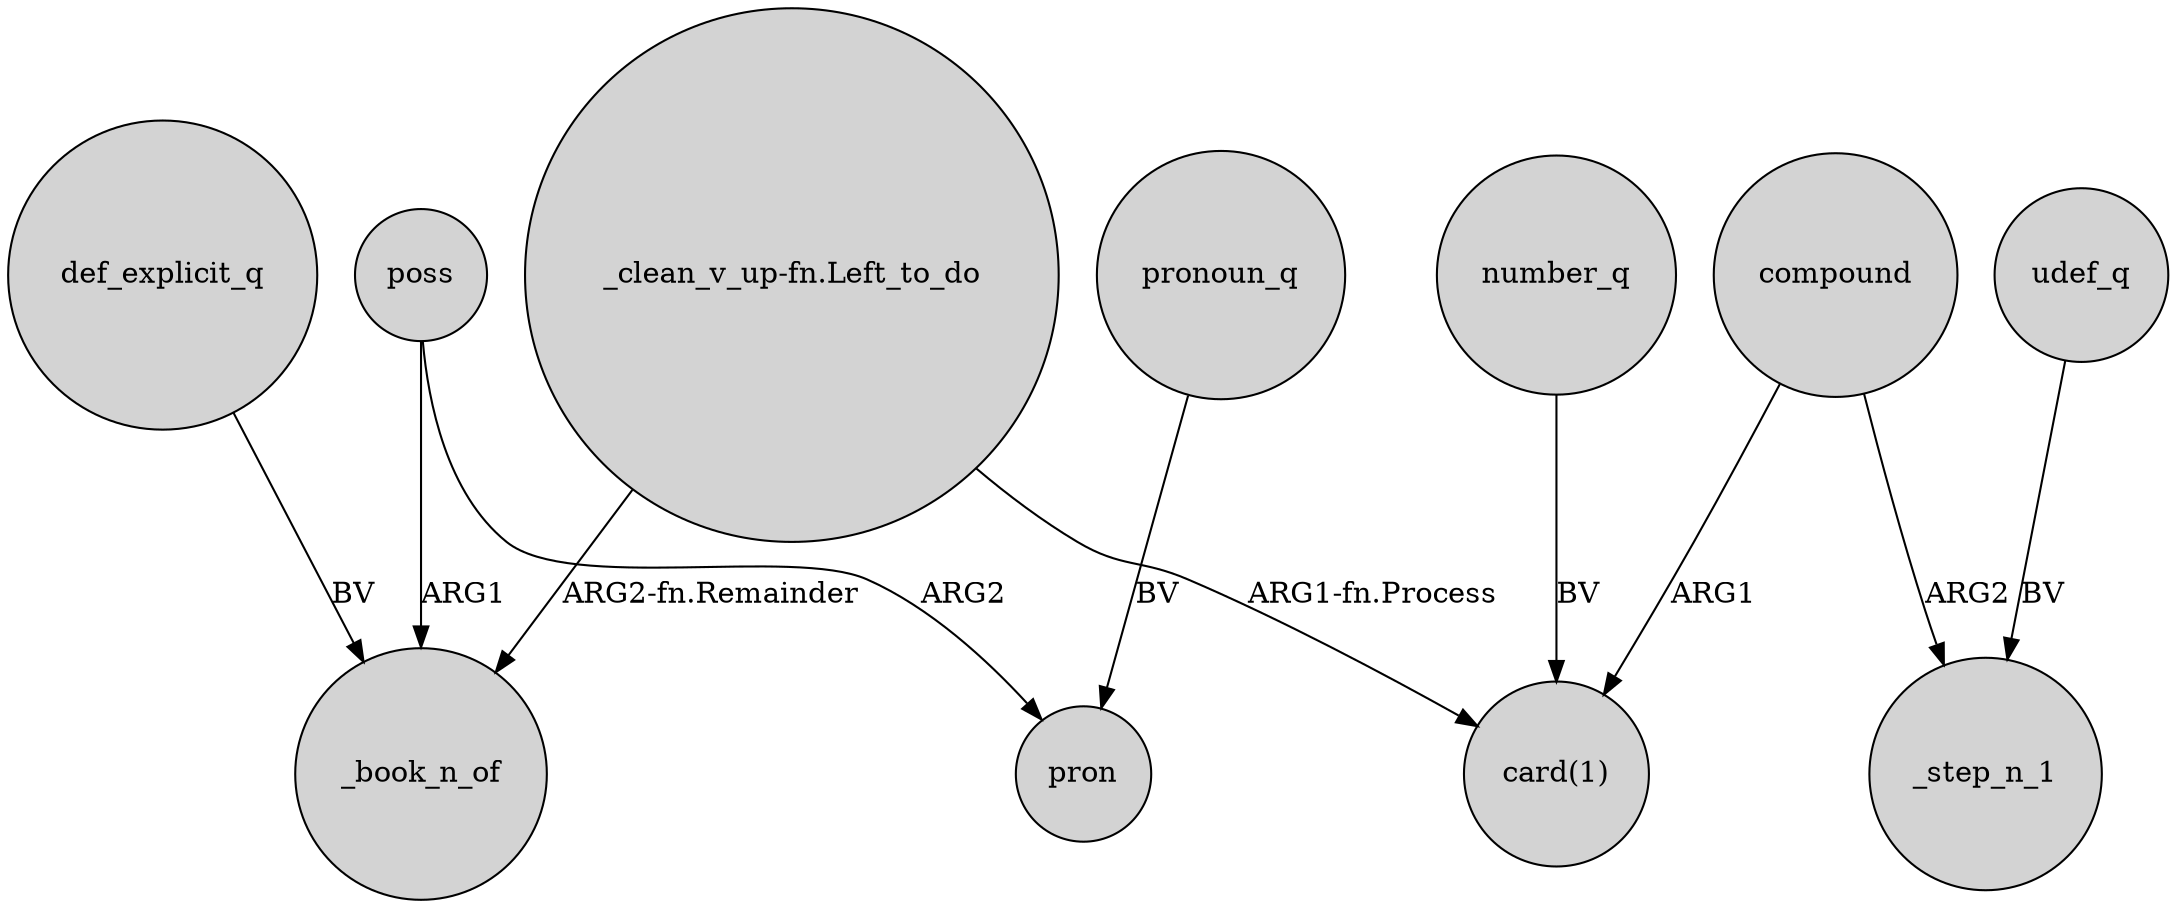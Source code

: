 digraph {
	node [shape=circle style=filled]
	def_explicit_q -> _book_n_of [label=BV]
	"_clean_v_up-fn.Left_to_do" -> _book_n_of [label="ARG2-fn.Remainder"]
	compound -> _step_n_1 [label=ARG2]
	"_clean_v_up-fn.Left_to_do" -> "card(1)" [label="ARG1-fn.Process"]
	number_q -> "card(1)" [label=BV]
	poss -> _book_n_of [label=ARG1]
	pronoun_q -> pron [label=BV]
	udef_q -> _step_n_1 [label=BV]
	poss -> pron [label=ARG2]
	compound -> "card(1)" [label=ARG1]
}
